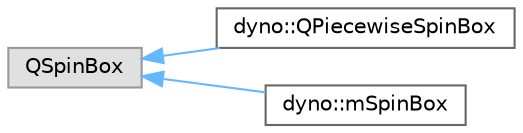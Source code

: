 digraph "Graphical Class Hierarchy"
{
 // LATEX_PDF_SIZE
  bgcolor="transparent";
  edge [fontname=Helvetica,fontsize=10,labelfontname=Helvetica,labelfontsize=10];
  node [fontname=Helvetica,fontsize=10,shape=box,height=0.2,width=0.4];
  rankdir="LR";
  Node0 [id="Node000000",label="QSpinBox",height=0.2,width=0.4,color="grey60", fillcolor="#E0E0E0", style="filled",tooltip=" "];
  Node0 -> Node1 [id="edge553_Node000000_Node000001",dir="back",color="steelblue1",style="solid",tooltip=" "];
  Node1 [id="Node000001",label="dyno::QPiecewiseSpinBox",height=0.2,width=0.4,color="grey40", fillcolor="white", style="filled",URL="$classdyno_1_1_q_piecewise_spin_box.html",tooltip=" "];
  Node0 -> Node2 [id="edge554_Node000000_Node000002",dir="back",color="steelblue1",style="solid",tooltip=" "];
  Node2 [id="Node000002",label="dyno::mSpinBox",height=0.2,width=0.4,color="grey40", fillcolor="white", style="filled",URL="$classdyno_1_1m_spin_box.html",tooltip=" "];
}
